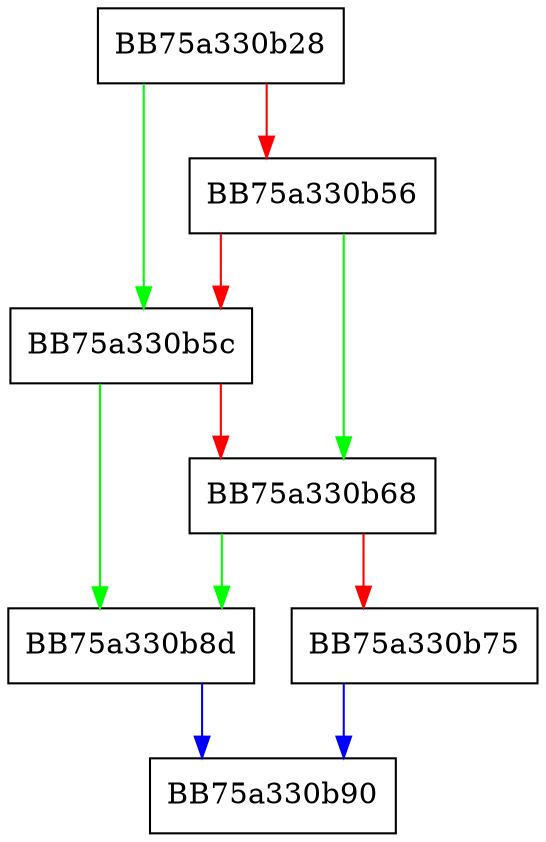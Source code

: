 digraph get_crt_ilen {
  node [shape="box"];
  graph [splines=ortho];
  BB75a330b28 -> BB75a330b5c [color="green"];
  BB75a330b28 -> BB75a330b56 [color="red"];
  BB75a330b56 -> BB75a330b68 [color="green"];
  BB75a330b56 -> BB75a330b5c [color="red"];
  BB75a330b5c -> BB75a330b8d [color="green"];
  BB75a330b5c -> BB75a330b68 [color="red"];
  BB75a330b68 -> BB75a330b8d [color="green"];
  BB75a330b68 -> BB75a330b75 [color="red"];
  BB75a330b75 -> BB75a330b90 [color="blue"];
  BB75a330b8d -> BB75a330b90 [color="blue"];
}
